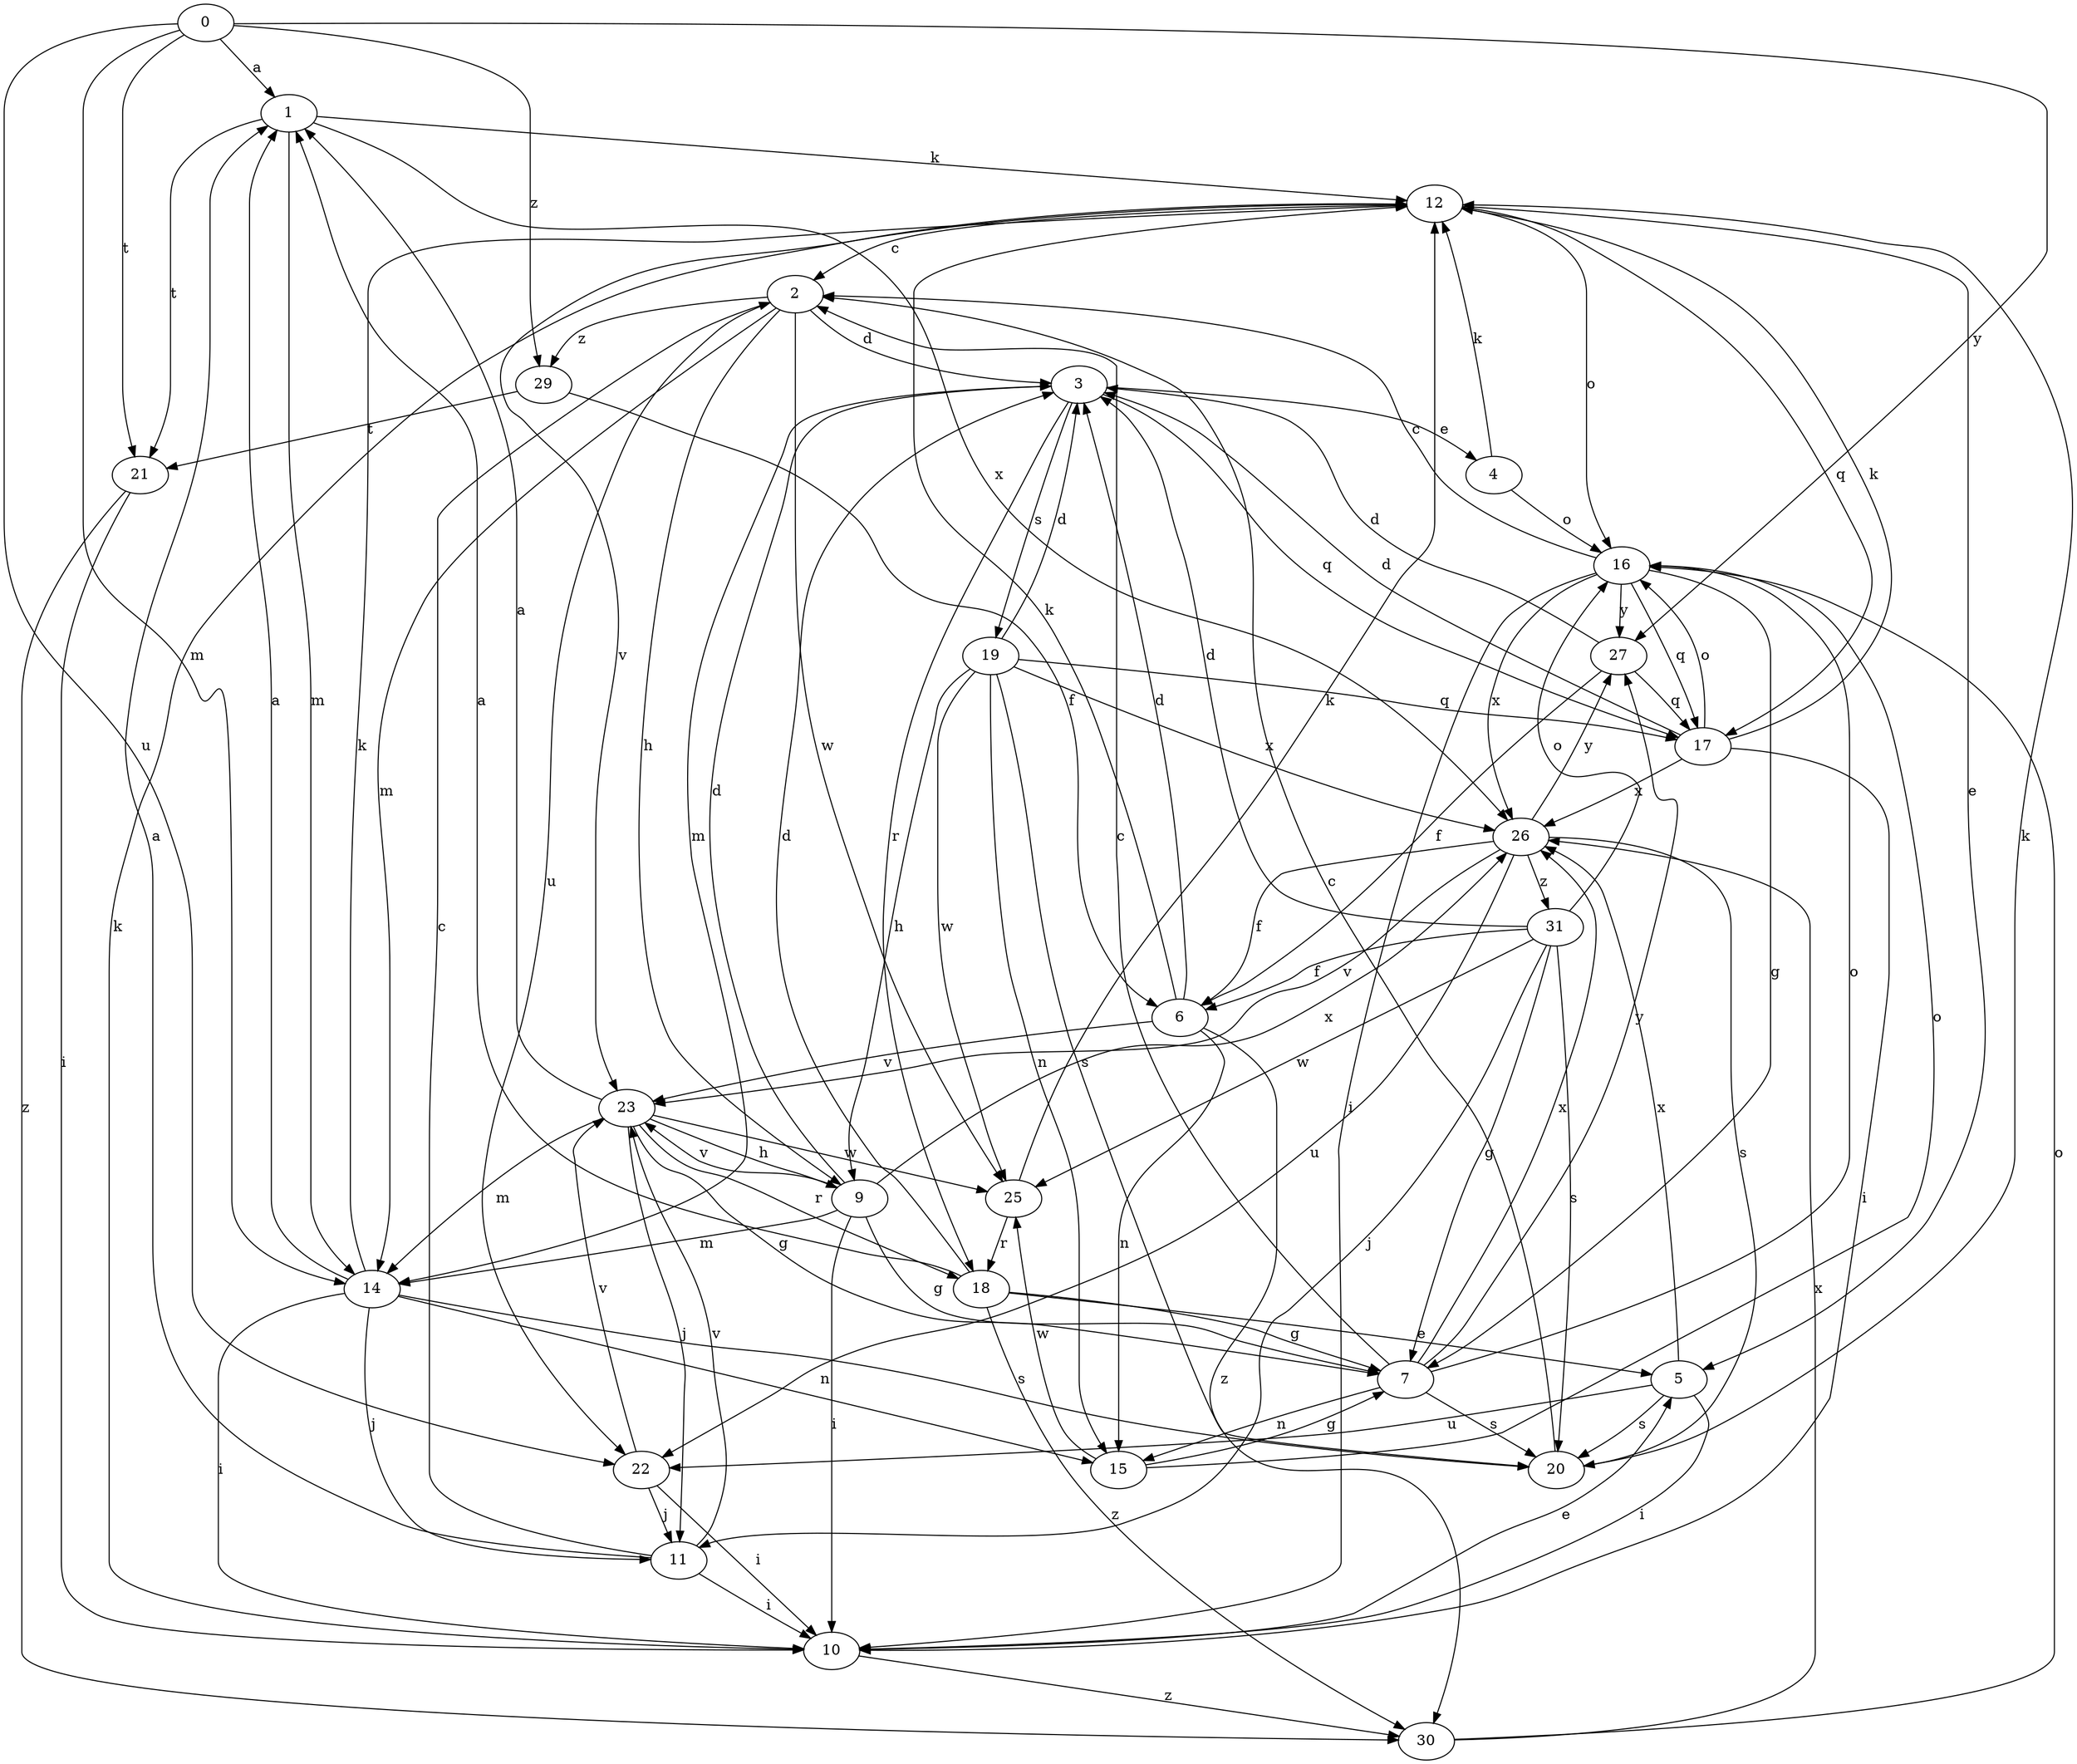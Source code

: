 strict digraph  {
0;
1;
2;
3;
4;
5;
6;
7;
9;
10;
11;
12;
14;
15;
16;
17;
18;
19;
20;
21;
22;
23;
25;
26;
27;
29;
30;
31;
0 -> 1  [label=a];
0 -> 14  [label=m];
0 -> 21  [label=t];
0 -> 22  [label=u];
0 -> 27  [label=y];
0 -> 29  [label=z];
1 -> 12  [label=k];
1 -> 14  [label=m];
1 -> 21  [label=t];
1 -> 26  [label=x];
2 -> 3  [label=d];
2 -> 9  [label=h];
2 -> 14  [label=m];
2 -> 22  [label=u];
2 -> 25  [label=w];
2 -> 29  [label=z];
3 -> 4  [label=e];
3 -> 14  [label=m];
3 -> 17  [label=q];
3 -> 18  [label=r];
3 -> 19  [label=s];
4 -> 12  [label=k];
4 -> 16  [label=o];
5 -> 10  [label=i];
5 -> 20  [label=s];
5 -> 22  [label=u];
5 -> 26  [label=x];
6 -> 3  [label=d];
6 -> 12  [label=k];
6 -> 15  [label=n];
6 -> 23  [label=v];
6 -> 30  [label=z];
7 -> 2  [label=c];
7 -> 15  [label=n];
7 -> 16  [label=o];
7 -> 20  [label=s];
7 -> 26  [label=x];
7 -> 27  [label=y];
9 -> 3  [label=d];
9 -> 7  [label=g];
9 -> 10  [label=i];
9 -> 14  [label=m];
9 -> 23  [label=v];
9 -> 26  [label=x];
10 -> 5  [label=e];
10 -> 12  [label=k];
10 -> 30  [label=z];
11 -> 1  [label=a];
11 -> 2  [label=c];
11 -> 10  [label=i];
11 -> 23  [label=v];
12 -> 2  [label=c];
12 -> 5  [label=e];
12 -> 16  [label=o];
12 -> 17  [label=q];
12 -> 23  [label=v];
14 -> 1  [label=a];
14 -> 10  [label=i];
14 -> 11  [label=j];
14 -> 12  [label=k];
14 -> 15  [label=n];
14 -> 20  [label=s];
15 -> 7  [label=g];
15 -> 16  [label=o];
15 -> 25  [label=w];
16 -> 2  [label=c];
16 -> 7  [label=g];
16 -> 10  [label=i];
16 -> 17  [label=q];
16 -> 26  [label=x];
16 -> 27  [label=y];
17 -> 3  [label=d];
17 -> 10  [label=i];
17 -> 12  [label=k];
17 -> 16  [label=o];
17 -> 26  [label=x];
18 -> 1  [label=a];
18 -> 3  [label=d];
18 -> 5  [label=e];
18 -> 7  [label=g];
18 -> 30  [label=z];
19 -> 3  [label=d];
19 -> 9  [label=h];
19 -> 15  [label=n];
19 -> 17  [label=q];
19 -> 20  [label=s];
19 -> 25  [label=w];
19 -> 26  [label=x];
20 -> 2  [label=c];
20 -> 12  [label=k];
21 -> 10  [label=i];
21 -> 30  [label=z];
22 -> 10  [label=i];
22 -> 11  [label=j];
22 -> 23  [label=v];
23 -> 1  [label=a];
23 -> 7  [label=g];
23 -> 9  [label=h];
23 -> 11  [label=j];
23 -> 14  [label=m];
23 -> 18  [label=r];
23 -> 25  [label=w];
25 -> 12  [label=k];
25 -> 18  [label=r];
26 -> 6  [label=f];
26 -> 20  [label=s];
26 -> 22  [label=u];
26 -> 23  [label=v];
26 -> 27  [label=y];
26 -> 31  [label=z];
27 -> 3  [label=d];
27 -> 6  [label=f];
27 -> 17  [label=q];
29 -> 6  [label=f];
29 -> 21  [label=t];
30 -> 16  [label=o];
30 -> 26  [label=x];
31 -> 3  [label=d];
31 -> 6  [label=f];
31 -> 7  [label=g];
31 -> 11  [label=j];
31 -> 16  [label=o];
31 -> 20  [label=s];
31 -> 25  [label=w];
}
